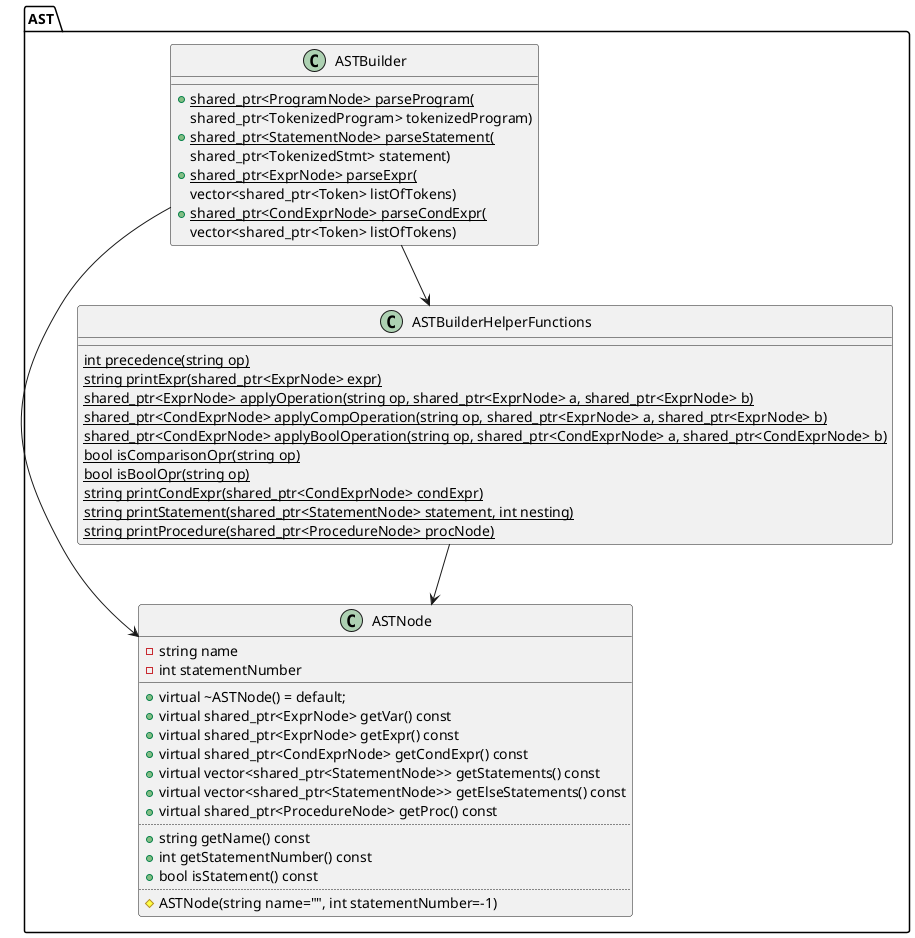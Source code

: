 @startuml
class AST.ASTNode {
    - string name
    - int statementNumber
    __
    + virtual ~ASTNode() = default;
    + virtual shared_ptr<ExprNode> getVar() const
    + virtual shared_ptr<ExprNode> getExpr() const
    + virtual shared_ptr<CondExprNode> getCondExpr() const
    + virtual vector<shared_ptr<StatementNode>> getStatements() const
    + virtual vector<shared_ptr<StatementNode>> getElseStatements() const
    + virtual shared_ptr<ProcedureNode> getProc() const
    ..
    + string getName() const
    + int getStatementNumber() const
    + bool isStatement() const
    ..
    # ASTNode(string name="", int statementNumber=-1)
}

class AST.ASTBuilder {
    + {static} shared_ptr<ProgramNode> parseProgram(
    shared_ptr<TokenizedProgram> tokenizedProgram)
    + {static} shared_ptr<StatementNode> parseStatement(
    shared_ptr<TokenizedStmt> statement)
    + {static} shared_ptr<ExprNode> parseExpr(
    vector<shared_ptr<Token> listOfTokens)
    + {static} shared_ptr<CondExprNode> parseCondExpr(
    vector<shared_ptr<Token> listOfTokens)
}

class AST.ASTBuilderHelperFunctions {
    {static} int precedence(string op)
    {static} string printExpr(shared_ptr<ExprNode> expr)
    {static} shared_ptr<ExprNode> applyOperation(string op, shared_ptr<ExprNode> a, shared_ptr<ExprNode> b) 
    {static} shared_ptr<CondExprNode> applyCompOperation(string op, shared_ptr<ExprNode> a, shared_ptr<ExprNode> b)
    {static} shared_ptr<CondExprNode> applyBoolOperation(string op, shared_ptr<CondExprNode> a, shared_ptr<CondExprNode> b) 
    {static} bool isComparisonOpr(string op)
    {static} bool isBoolOpr(string op)
    {static} string printCondExpr(shared_ptr<CondExprNode> condExpr)
    {static} string printStatement(shared_ptr<StatementNode> statement, int nesting)
    {static} string printProcedure(shared_ptr<ProcedureNode> procNode)
}

AST.ASTBuilder --> AST.ASTNode
AST.ASTBuilder --> AST.ASTBuilderHelperFunctions
AST.ASTBuilderHelperFunctions --> AST.ASTNode

@enduml